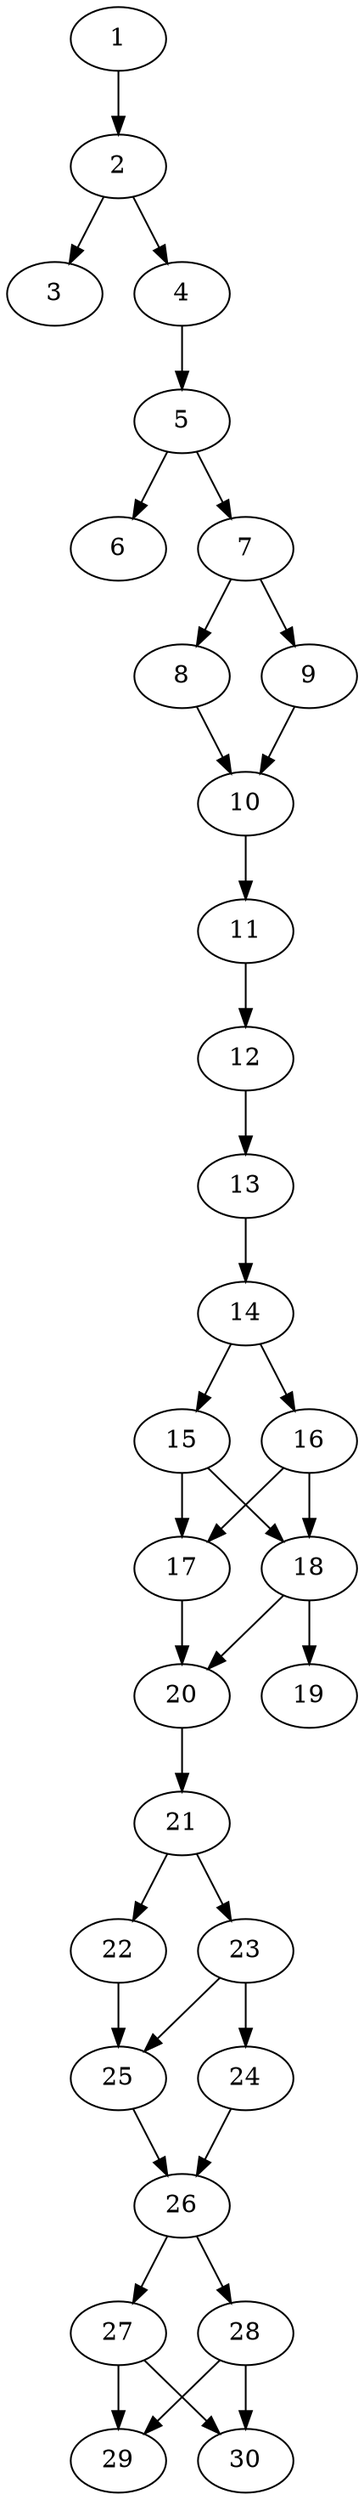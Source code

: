 // DAG automatically generated by daggen at Thu Oct  3 14:04:19 2019
// ./daggen --dot -n 30 --ccr 0.5 --fat 0.3 --regular 0.5 --density 0.9 --mindata 5242880 --maxdata 52428800 
digraph G {
  1 [size="95180800", alpha="0.02", expect_size="47590400"] 
  1 -> 2 [size ="47590400"]
  2 [size="18630656", alpha="0.08", expect_size="9315328"] 
  2 -> 3 [size ="9315328"]
  2 -> 4 [size ="9315328"]
  3 [size="22781952", alpha="0.18", expect_size="11390976"] 
  4 [size="11913216", alpha="0.02", expect_size="5956608"] 
  4 -> 5 [size ="5956608"]
  5 [size="18159616", alpha="0.09", expect_size="9079808"] 
  5 -> 6 [size ="9079808"]
  5 -> 7 [size ="9079808"]
  6 [size="70119424", alpha="0.14", expect_size="35059712"] 
  7 [size="11143168", alpha="0.19", expect_size="5571584"] 
  7 -> 8 [size ="5571584"]
  7 -> 9 [size ="5571584"]
  8 [size="50057216", alpha="0.13", expect_size="25028608"] 
  8 -> 10 [size ="25028608"]
  9 [size="39544832", alpha="0.05", expect_size="19772416"] 
  9 -> 10 [size ="19772416"]
  10 [size="24346624", alpha="0.16", expect_size="12173312"] 
  10 -> 11 [size ="12173312"]
  11 [size="81348608", alpha="0.04", expect_size="40674304"] 
  11 -> 12 [size ="40674304"]
  12 [size="89622528", alpha="0.17", expect_size="44811264"] 
  12 -> 13 [size ="44811264"]
  13 [size="35031040", alpha="0.01", expect_size="17515520"] 
  13 -> 14 [size ="17515520"]
  14 [size="25182208", alpha="0.00", expect_size="12591104"] 
  14 -> 15 [size ="12591104"]
  14 -> 16 [size ="12591104"]
  15 [size="33476608", alpha="0.14", expect_size="16738304"] 
  15 -> 17 [size ="16738304"]
  15 -> 18 [size ="16738304"]
  16 [size="77400064", alpha="0.20", expect_size="38700032"] 
  16 -> 17 [size ="38700032"]
  16 -> 18 [size ="38700032"]
  17 [size="49678336", alpha="0.11", expect_size="24839168"] 
  17 -> 20 [size ="24839168"]
  18 [size="45740032", alpha="0.01", expect_size="22870016"] 
  18 -> 19 [size ="22870016"]
  18 -> 20 [size ="22870016"]
  19 [size="14379008", alpha="0.16", expect_size="7189504"] 
  20 [size="37017600", alpha="0.12", expect_size="18508800"] 
  20 -> 21 [size ="18508800"]
  21 [size="16578560", alpha="0.07", expect_size="8289280"] 
  21 -> 22 [size ="8289280"]
  21 -> 23 [size ="8289280"]
  22 [size="37799936", alpha="0.03", expect_size="18899968"] 
  22 -> 25 [size ="18899968"]
  23 [size="25061376", alpha="0.02", expect_size="12530688"] 
  23 -> 24 [size ="12530688"]
  23 -> 25 [size ="12530688"]
  24 [size="31250432", alpha="0.01", expect_size="15625216"] 
  24 -> 26 [size ="15625216"]
  25 [size="33302528", alpha="0.02", expect_size="16651264"] 
  25 -> 26 [size ="16651264"]
  26 [size="101425152", alpha="0.15", expect_size="50712576"] 
  26 -> 27 [size ="50712576"]
  26 -> 28 [size ="50712576"]
  27 [size="100110336", alpha="0.09", expect_size="50055168"] 
  27 -> 29 [size ="50055168"]
  27 -> 30 [size ="50055168"]
  28 [size="55300096", alpha="0.11", expect_size="27650048"] 
  28 -> 29 [size ="27650048"]
  28 -> 30 [size ="27650048"]
  29 [size="58638336", alpha="0.19", expect_size="29319168"] 
  30 [size="38623232", alpha="0.10", expect_size="19311616"] 
}

